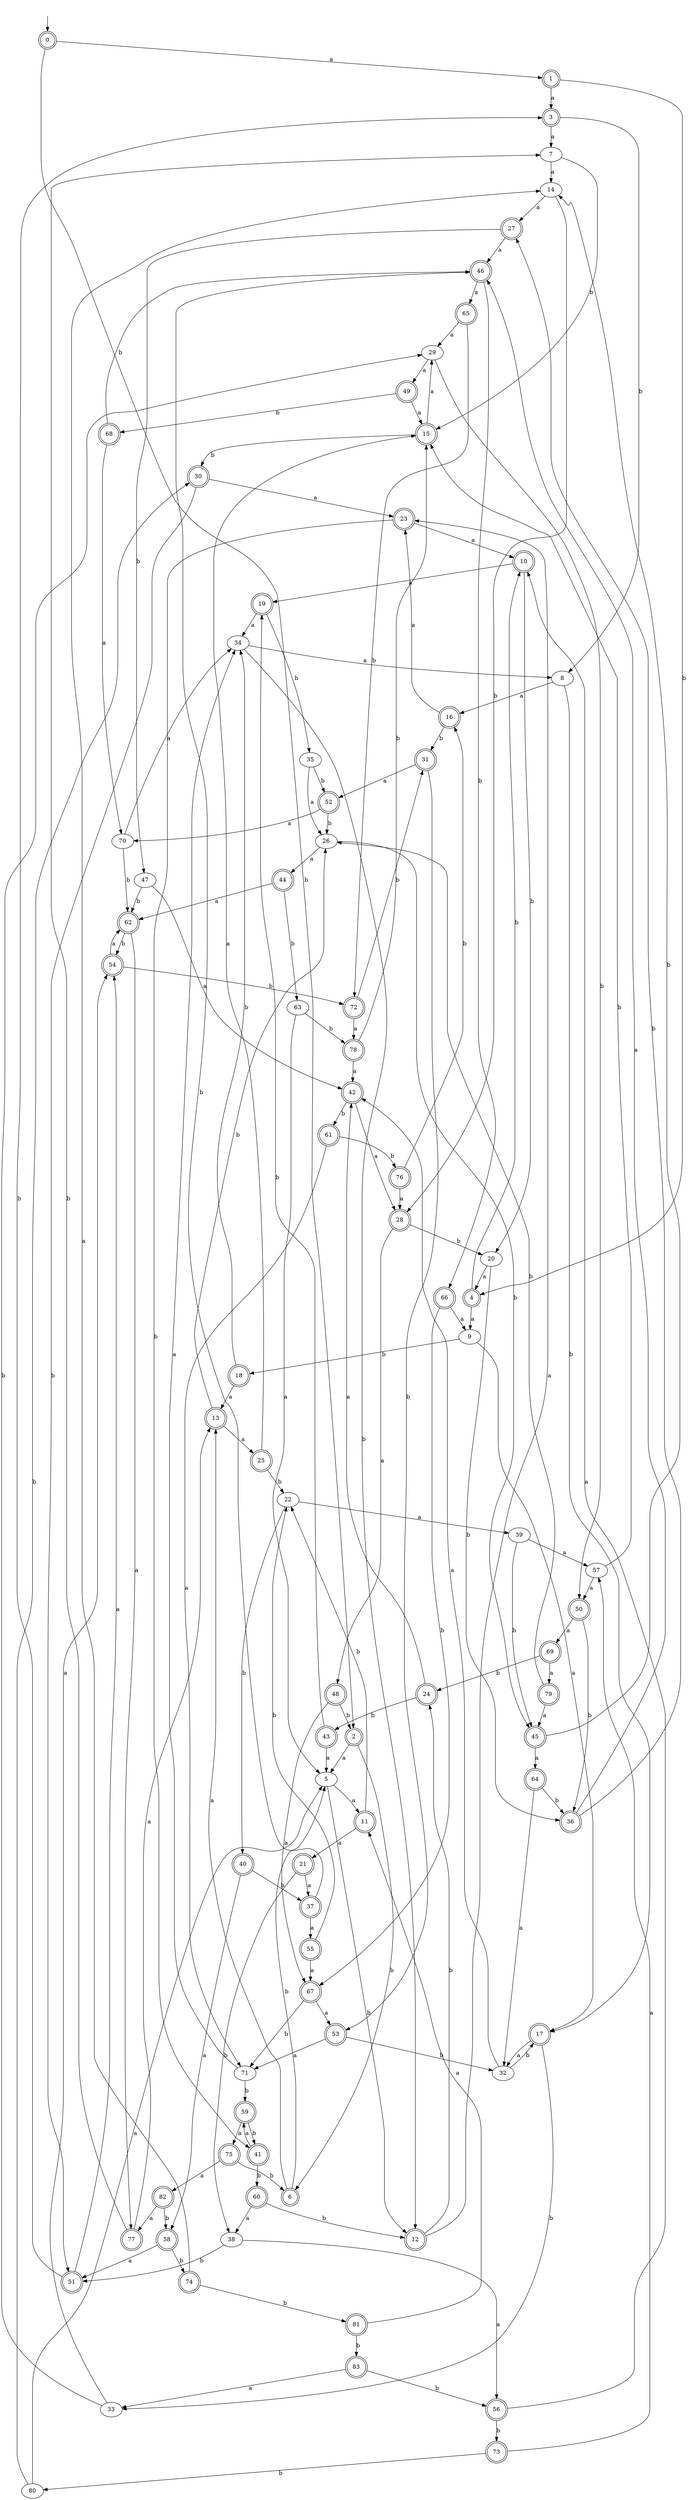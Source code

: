 digraph RandomDFA {
  __start0 [label="", shape=none];
  __start0 -> 0 [label=""];
  0 [shape=circle] [shape=doublecircle]
  0 -> 1 [label="a"]
  0 -> 2 [label="b"]
  1 [shape=doublecircle]
  1 -> 3 [label="a"]
  1 -> 4 [label="b"]
  2 [shape=doublecircle]
  2 -> 5 [label="a"]
  2 -> 6 [label="b"]
  3 [shape=doublecircle]
  3 -> 7 [label="a"]
  3 -> 8 [label="b"]
  4 [shape=doublecircle]
  4 -> 9 [label="a"]
  4 -> 10 [label="b"]
  5
  5 -> 11 [label="a"]
  5 -> 12 [label="b"]
  6 [shape=doublecircle]
  6 -> 13 [label="a"]
  6 -> 5 [label="b"]
  7
  7 -> 14 [label="a"]
  7 -> 15 [label="b"]
  8
  8 -> 16 [label="a"]
  8 -> 17 [label="b"]
  9
  9 -> 17 [label="a"]
  9 -> 18 [label="b"]
  10 [shape=doublecircle]
  10 -> 19 [label="a"]
  10 -> 20 [label="b"]
  11 [shape=doublecircle]
  11 -> 21 [label="a"]
  11 -> 22 [label="b"]
  12 [shape=doublecircle]
  12 -> 23 [label="a"]
  12 -> 24 [label="b"]
  13 [shape=doublecircle]
  13 -> 25 [label="a"]
  13 -> 26 [label="b"]
  14
  14 -> 27 [label="a"]
  14 -> 28 [label="b"]
  15 [shape=doublecircle]
  15 -> 29 [label="a"]
  15 -> 30 [label="b"]
  16 [shape=doublecircle]
  16 -> 23 [label="a"]
  16 -> 31 [label="b"]
  17 [shape=doublecircle]
  17 -> 32 [label="a"]
  17 -> 33 [label="b"]
  18 [shape=doublecircle]
  18 -> 13 [label="a"]
  18 -> 34 [label="b"]
  19 [shape=doublecircle]
  19 -> 34 [label="a"]
  19 -> 35 [label="b"]
  20
  20 -> 4 [label="a"]
  20 -> 36 [label="b"]
  21 [shape=doublecircle]
  21 -> 37 [label="a"]
  21 -> 38 [label="b"]
  22
  22 -> 39 [label="a"]
  22 -> 40 [label="b"]
  23 [shape=doublecircle]
  23 -> 10 [label="a"]
  23 -> 41 [label="b"]
  24 [shape=doublecircle]
  24 -> 42 [label="a"]
  24 -> 43 [label="b"]
  25 [shape=doublecircle]
  25 -> 15 [label="a"]
  25 -> 22 [label="b"]
  26
  26 -> 44 [label="a"]
  26 -> 45 [label="b"]
  27 [shape=doublecircle]
  27 -> 46 [label="a"]
  27 -> 47 [label="b"]
  28 [shape=doublecircle]
  28 -> 48 [label="a"]
  28 -> 20 [label="b"]
  29
  29 -> 49 [label="a"]
  29 -> 50 [label="b"]
  30 [shape=doublecircle]
  30 -> 23 [label="a"]
  30 -> 51 [label="b"]
  31 [shape=doublecircle]
  31 -> 52 [label="a"]
  31 -> 53 [label="b"]
  32
  32 -> 42 [label="a"]
  32 -> 17 [label="b"]
  33
  33 -> 54 [label="a"]
  33 -> 29 [label="b"]
  34
  34 -> 8 [label="a"]
  34 -> 12 [label="b"]
  35
  35 -> 26 [label="a"]
  35 -> 52 [label="b"]
  36 [shape=doublecircle]
  36 -> 46 [label="a"]
  36 -> 27 [label="b"]
  37 [shape=doublecircle]
  37 -> 55 [label="a"]
  37 -> 46 [label="b"]
  38
  38 -> 56 [label="a"]
  38 -> 51 [label="b"]
  39
  39 -> 57 [label="a"]
  39 -> 45 [label="b"]
  40 [shape=doublecircle]
  40 -> 58 [label="a"]
  40 -> 37 [label="b"]
  41 [shape=doublecircle]
  41 -> 59 [label="a"]
  41 -> 60 [label="b"]
  42 [shape=doublecircle]
  42 -> 28 [label="a"]
  42 -> 61 [label="b"]
  43 [shape=doublecircle]
  43 -> 5 [label="a"]
  43 -> 19 [label="b"]
  44 [shape=doublecircle]
  44 -> 62 [label="a"]
  44 -> 63 [label="b"]
  45 [shape=doublecircle]
  45 -> 64 [label="a"]
  45 -> 14 [label="b"]
  46 [shape=doublecircle]
  46 -> 65 [label="a"]
  46 -> 66 [label="b"]
  47
  47 -> 42 [label="a"]
  47 -> 62 [label="b"]
  48 [shape=doublecircle]
  48 -> 67 [label="a"]
  48 -> 2 [label="b"]
  49 [shape=doublecircle]
  49 -> 15 [label="a"]
  49 -> 68 [label="b"]
  50 [shape=doublecircle]
  50 -> 69 [label="a"]
  50 -> 36 [label="b"]
  51 [shape=doublecircle]
  51 -> 54 [label="a"]
  51 -> 3 [label="b"]
  52 [shape=doublecircle]
  52 -> 70 [label="a"]
  52 -> 26 [label="b"]
  53 [shape=doublecircle]
  53 -> 71 [label="a"]
  53 -> 32 [label="b"]
  54 [shape=doublecircle]
  54 -> 62 [label="a"]
  54 -> 72 [label="b"]
  55 [shape=doublecircle]
  55 -> 67 [label="a"]
  55 -> 22 [label="b"]
  56 [shape=doublecircle]
  56 -> 10 [label="a"]
  56 -> 73 [label="b"]
  57
  57 -> 50 [label="a"]
  57 -> 15 [label="b"]
  58 [shape=doublecircle]
  58 -> 51 [label="a"]
  58 -> 74 [label="b"]
  59 [shape=doublecircle]
  59 -> 75 [label="a"]
  59 -> 41 [label="b"]
  60 [shape=doublecircle]
  60 -> 38 [label="a"]
  60 -> 12 [label="b"]
  61 [shape=doublecircle]
  61 -> 71 [label="a"]
  61 -> 76 [label="b"]
  62 [shape=doublecircle]
  62 -> 77 [label="a"]
  62 -> 54 [label="b"]
  63
  63 -> 5 [label="a"]
  63 -> 78 [label="b"]
  64 [shape=doublecircle]
  64 -> 32 [label="a"]
  64 -> 36 [label="b"]
  65 [shape=doublecircle]
  65 -> 29 [label="a"]
  65 -> 72 [label="b"]
  66 [shape=doublecircle]
  66 -> 9 [label="a"]
  66 -> 67 [label="b"]
  67 [shape=doublecircle]
  67 -> 53 [label="a"]
  67 -> 71 [label="b"]
  68 [shape=doublecircle]
  68 -> 70 [label="a"]
  68 -> 46 [label="b"]
  69 [shape=doublecircle]
  69 -> 79 [label="a"]
  69 -> 24 [label="b"]
  70
  70 -> 34 [label="a"]
  70 -> 62 [label="b"]
  71
  71 -> 34 [label="a"]
  71 -> 59 [label="b"]
  72 [shape=doublecircle]
  72 -> 78 [label="a"]
  72 -> 31 [label="b"]
  73 [shape=doublecircle]
  73 -> 57 [label="a"]
  73 -> 80 [label="b"]
  74 [shape=doublecircle]
  74 -> 14 [label="a"]
  74 -> 81 [label="b"]
  75 [shape=doublecircle]
  75 -> 82 [label="a"]
  75 -> 6 [label="b"]
  76 [shape=doublecircle]
  76 -> 28 [label="a"]
  76 -> 16 [label="b"]
  77 [shape=doublecircle]
  77 -> 13 [label="a"]
  77 -> 7 [label="b"]
  78 [shape=doublecircle]
  78 -> 42 [label="a"]
  78 -> 15 [label="b"]
  79 [shape=doublecircle]
  79 -> 45 [label="a"]
  79 -> 26 [label="b"]
  80
  80 -> 5 [label="a"]
  80 -> 30 [label="b"]
  81 [shape=doublecircle]
  81 -> 11 [label="a"]
  81 -> 83 [label="b"]
  82 [shape=doublecircle]
  82 -> 77 [label="a"]
  82 -> 58 [label="b"]
  83 [shape=doublecircle]
  83 -> 33 [label="a"]
  83 -> 56 [label="b"]
}
